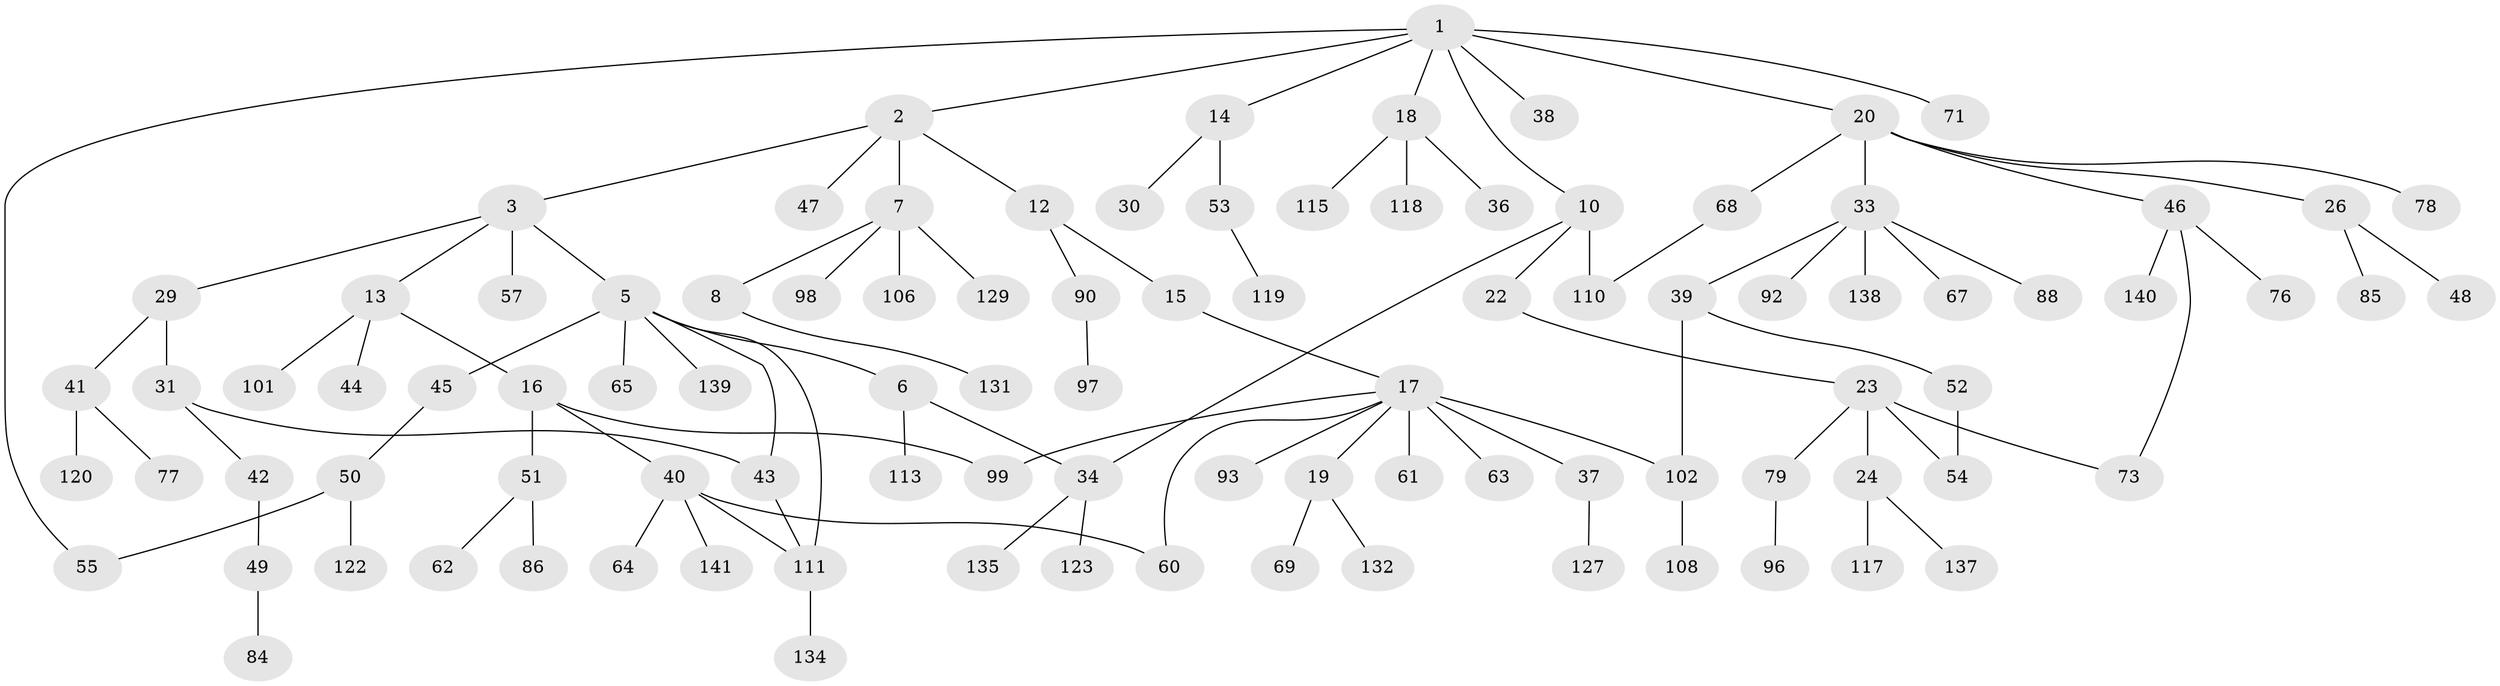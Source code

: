 // Generated by graph-tools (version 1.1) at 2025/51/02/27/25 19:51:38]
// undirected, 98 vertices, 108 edges
graph export_dot {
graph [start="1"]
  node [color=gray90,style=filled];
  1 [super="+4"];
  2 [super="+58"];
  3 [super="+21"];
  5 [super="+9"];
  6;
  7 [super="+59"];
  8 [super="+25"];
  10 [super="+11"];
  12 [super="+70"];
  13 [super="+32"];
  14 [super="+28"];
  15;
  16;
  17 [super="+89"];
  18 [super="+100"];
  19;
  20 [super="+27"];
  22;
  23 [super="+66"];
  24 [super="+107"];
  26;
  29 [super="+103"];
  30;
  31;
  33 [super="+35"];
  34 [super="+121"];
  36 [super="+109"];
  37 [super="+83"];
  38;
  39;
  40 [super="+125"];
  41 [super="+72"];
  42;
  43 [super="+116"];
  44;
  45;
  46 [super="+74"];
  47 [super="+80"];
  48 [super="+124"];
  49 [super="+95"];
  50 [super="+94"];
  51 [super="+75"];
  52;
  53;
  54 [super="+56"];
  55 [super="+128"];
  57;
  60;
  61;
  62 [super="+130"];
  63;
  64;
  65 [super="+91"];
  67 [super="+81"];
  68;
  69 [super="+105"];
  71;
  73 [super="+82"];
  76;
  77;
  78;
  79 [super="+87"];
  84;
  85;
  86;
  88 [super="+126"];
  90;
  92;
  93;
  96;
  97;
  98;
  99;
  101 [super="+112"];
  102 [super="+104"];
  106;
  108;
  110 [super="+133"];
  111 [super="+114"];
  113;
  115;
  117;
  118;
  119;
  120;
  122 [super="+136"];
  123;
  127;
  129;
  131;
  132;
  134;
  135;
  137;
  138;
  139;
  140;
  141;
  1 -- 2;
  1 -- 14;
  1 -- 18;
  1 -- 20;
  1 -- 38;
  1 -- 55;
  1 -- 10;
  1 -- 71;
  2 -- 3;
  2 -- 7;
  2 -- 12;
  2 -- 47;
  3 -- 5;
  3 -- 13;
  3 -- 29;
  3 -- 57;
  5 -- 6;
  5 -- 45;
  5 -- 65;
  5 -- 139;
  5 -- 111;
  5 -- 43;
  6 -- 113;
  6 -- 34;
  7 -- 8;
  7 -- 106;
  7 -- 129;
  7 -- 98;
  8 -- 131;
  10 -- 22;
  10 -- 110;
  10 -- 34;
  12 -- 15;
  12 -- 90;
  13 -- 16;
  13 -- 101;
  13 -- 44;
  14 -- 30;
  14 -- 53;
  15 -- 17;
  16 -- 40;
  16 -- 51;
  16 -- 99;
  17 -- 19;
  17 -- 37;
  17 -- 60;
  17 -- 61;
  17 -- 63;
  17 -- 99;
  17 -- 93;
  17 -- 102;
  18 -- 36;
  18 -- 118;
  18 -- 115;
  19 -- 69;
  19 -- 132;
  20 -- 26;
  20 -- 33;
  20 -- 68;
  20 -- 78;
  20 -- 46;
  22 -- 23;
  23 -- 24;
  23 -- 54;
  23 -- 73;
  23 -- 79;
  24 -- 137;
  24 -- 117;
  26 -- 48;
  26 -- 85;
  29 -- 31;
  29 -- 41;
  31 -- 42;
  31 -- 43;
  33 -- 39;
  33 -- 88;
  33 -- 138;
  33 -- 67;
  33 -- 92;
  34 -- 135;
  34 -- 123;
  37 -- 127;
  39 -- 52;
  39 -- 102;
  40 -- 64;
  40 -- 141;
  40 -- 60;
  40 -- 111;
  41 -- 77;
  41 -- 120;
  42 -- 49;
  43 -- 111;
  45 -- 50;
  46 -- 140;
  46 -- 76;
  46 -- 73;
  49 -- 84;
  50 -- 122;
  50 -- 55;
  51 -- 62;
  51 -- 86;
  52 -- 54;
  53 -- 119;
  68 -- 110;
  79 -- 96;
  90 -- 97;
  102 -- 108;
  111 -- 134;
}
